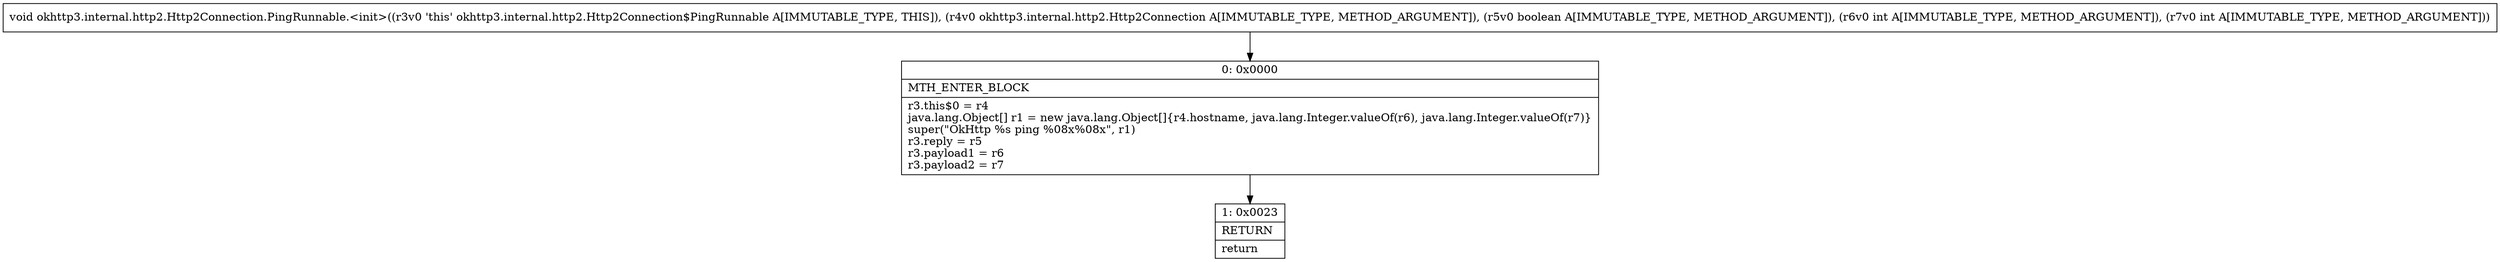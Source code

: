 digraph "CFG forokhttp3.internal.http2.Http2Connection.PingRunnable.\<init\>(Lokhttp3\/internal\/http2\/Http2Connection;ZII)V" {
Node_0 [shape=record,label="{0\:\ 0x0000|MTH_ENTER_BLOCK\l|r3.this$0 = r4\ljava.lang.Object[] r1 = new java.lang.Object[]\{r4.hostname, java.lang.Integer.valueOf(r6), java.lang.Integer.valueOf(r7)\}\lsuper(\"OkHttp %s ping %08x%08x\", r1)\lr3.reply = r5\lr3.payload1 = r6\lr3.payload2 = r7\l}"];
Node_1 [shape=record,label="{1\:\ 0x0023|RETURN\l|return\l}"];
MethodNode[shape=record,label="{void okhttp3.internal.http2.Http2Connection.PingRunnable.\<init\>((r3v0 'this' okhttp3.internal.http2.Http2Connection$PingRunnable A[IMMUTABLE_TYPE, THIS]), (r4v0 okhttp3.internal.http2.Http2Connection A[IMMUTABLE_TYPE, METHOD_ARGUMENT]), (r5v0 boolean A[IMMUTABLE_TYPE, METHOD_ARGUMENT]), (r6v0 int A[IMMUTABLE_TYPE, METHOD_ARGUMENT]), (r7v0 int A[IMMUTABLE_TYPE, METHOD_ARGUMENT])) }"];
MethodNode -> Node_0;
Node_0 -> Node_1;
}

